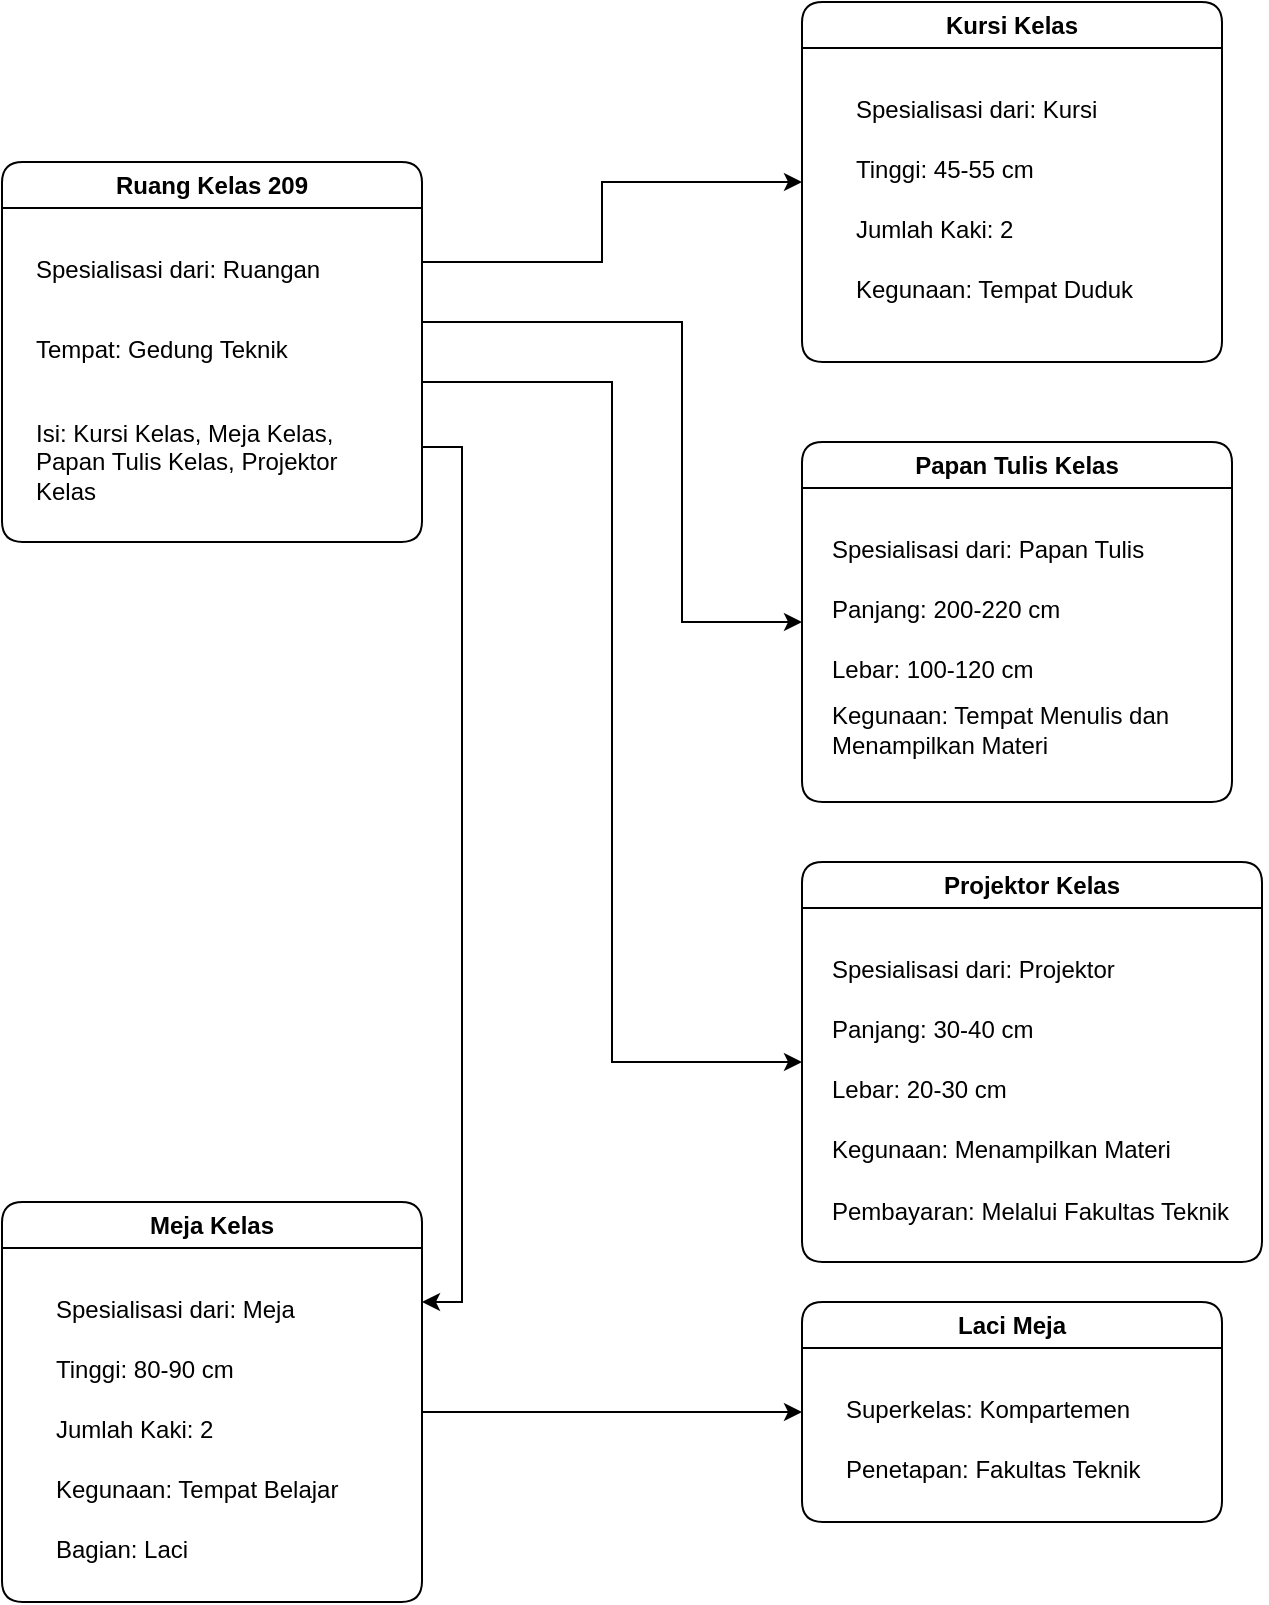 <mxfile version="25.0.3">
  <diagram name="Page-1" id="N7bMSWEaQPia7fiJM-LZ">
    <mxGraphModel dx="984" dy="545" grid="1" gridSize="10" guides="1" tooltips="1" connect="1" arrows="1" fold="1" page="1" pageScale="1" pageWidth="827" pageHeight="1169" math="0" shadow="0">
      <root>
        <mxCell id="0" />
        <mxCell id="1" parent="0" />
        <mxCell id="SmXy3KialDvkeYZn-F0a-34" style="edgeStyle=orthogonalEdgeStyle;rounded=0;orthogonalLoop=1;jettySize=auto;html=1;exitX=1;exitY=0.25;exitDx=0;exitDy=0;entryX=0;entryY=0.5;entryDx=0;entryDy=0;" edge="1" parent="1" source="SmXy3KialDvkeYZn-F0a-1" target="SmXy3KialDvkeYZn-F0a-5">
          <mxGeometry relative="1" as="geometry">
            <Array as="points">
              <mxPoint x="310" y="200" />
              <mxPoint x="400" y="200" />
              <mxPoint x="400" y="160" />
            </Array>
          </mxGeometry>
        </mxCell>
        <mxCell id="SmXy3KialDvkeYZn-F0a-35" style="edgeStyle=orthogonalEdgeStyle;rounded=0;orthogonalLoop=1;jettySize=auto;html=1;exitX=1;exitY=0.5;exitDx=0;exitDy=0;entryX=0;entryY=0.5;entryDx=0;entryDy=0;" edge="1" parent="1" source="SmXy3KialDvkeYZn-F0a-1" target="SmXy3KialDvkeYZn-F0a-10">
          <mxGeometry relative="1" as="geometry">
            <Array as="points">
              <mxPoint x="310" y="230" />
              <mxPoint x="440" y="230" />
              <mxPoint x="440" y="380" />
            </Array>
          </mxGeometry>
        </mxCell>
        <mxCell id="SmXy3KialDvkeYZn-F0a-36" style="edgeStyle=orthogonalEdgeStyle;rounded=0;orthogonalLoop=1;jettySize=auto;html=1;exitX=1;exitY=0.75;exitDx=0;exitDy=0;" edge="1" parent="1" source="SmXy3KialDvkeYZn-F0a-1">
          <mxGeometry relative="1" as="geometry">
            <mxPoint x="500" y="600" as="targetPoint" />
            <Array as="points">
              <mxPoint x="310" y="260" />
              <mxPoint x="405" y="260" />
              <mxPoint x="405" y="600" />
            </Array>
          </mxGeometry>
        </mxCell>
        <mxCell id="SmXy3KialDvkeYZn-F0a-37" style="edgeStyle=orthogonalEdgeStyle;rounded=0;orthogonalLoop=1;jettySize=auto;html=1;exitX=1;exitY=0.75;exitDx=0;exitDy=0;entryX=1;entryY=0.25;entryDx=0;entryDy=0;" edge="1" parent="1" source="SmXy3KialDvkeYZn-F0a-1" target="SmXy3KialDvkeYZn-F0a-20">
          <mxGeometry relative="1" as="geometry" />
        </mxCell>
        <mxCell id="SmXy3KialDvkeYZn-F0a-1" value="Ruang Kelas 209" style="swimlane;whiteSpace=wrap;html=1;gradientColor=none;swimlaneFillColor=none;rounded=1;" vertex="1" parent="1">
          <mxGeometry x="100" y="150" width="210" height="190" as="geometry" />
        </mxCell>
        <mxCell id="SmXy3KialDvkeYZn-F0a-3" value="Tempat: Gedung Teknik" style="text;html=1;align=left;verticalAlign=middle;resizable=0;points=[];autosize=1;strokeColor=none;fillColor=none;" vertex="1" parent="SmXy3KialDvkeYZn-F0a-1">
          <mxGeometry x="15" y="79" width="150" height="30" as="geometry" />
        </mxCell>
        <mxCell id="SmXy3KialDvkeYZn-F0a-2" value="Spesialisasi dari: Ruangan" style="text;html=1;align=left;verticalAlign=middle;resizable=0;points=[];autosize=1;strokeColor=none;fillColor=none;" vertex="1" parent="SmXy3KialDvkeYZn-F0a-1">
          <mxGeometry x="15" y="39" width="170" height="30" as="geometry" />
        </mxCell>
        <mxCell id="SmXy3KialDvkeYZn-F0a-4" value="Isi: Kursi Kelas, Meja Kelas,&amp;nbsp;&lt;div&gt;Papan Tulis Kelas,&amp;nbsp;&lt;span style=&quot;background-color: initial;&quot;&gt;Projektor&amp;nbsp;&lt;/span&gt;&lt;/div&gt;&lt;div&gt;&lt;span style=&quot;background-color: initial;&quot;&gt;Kelas&lt;/span&gt;&lt;/div&gt;" style="text;html=1;align=left;verticalAlign=middle;resizable=0;points=[];autosize=1;strokeColor=none;fillColor=none;" vertex="1" parent="SmXy3KialDvkeYZn-F0a-1">
          <mxGeometry x="15" y="120" width="180" height="60" as="geometry" />
        </mxCell>
        <mxCell id="SmXy3KialDvkeYZn-F0a-5" value="Kursi Kelas" style="swimlane;whiteSpace=wrap;html=1;gradientColor=none;swimlaneFillColor=none;rounded=1;" vertex="1" parent="1">
          <mxGeometry x="500" y="70" width="210" height="180" as="geometry" />
        </mxCell>
        <mxCell id="SmXy3KialDvkeYZn-F0a-6" value="Tinggi: 45-55 cm" style="text;html=1;align=left;verticalAlign=middle;resizable=0;points=[];autosize=1;strokeColor=none;fillColor=none;" vertex="1" parent="SmXy3KialDvkeYZn-F0a-5">
          <mxGeometry x="25" y="69" width="110" height="30" as="geometry" />
        </mxCell>
        <mxCell id="SmXy3KialDvkeYZn-F0a-7" value="Spesialisasi dari: Kursi" style="text;html=1;align=left;verticalAlign=middle;resizable=0;points=[];autosize=1;strokeColor=none;fillColor=none;" vertex="1" parent="SmXy3KialDvkeYZn-F0a-5">
          <mxGeometry x="25" y="39" width="140" height="30" as="geometry" />
        </mxCell>
        <mxCell id="SmXy3KialDvkeYZn-F0a-8" value="Jumlah Kaki: 2" style="text;html=1;align=left;verticalAlign=middle;resizable=0;points=[];autosize=1;strokeColor=none;fillColor=none;" vertex="1" parent="SmXy3KialDvkeYZn-F0a-5">
          <mxGeometry x="25" y="99" width="100" height="30" as="geometry" />
        </mxCell>
        <mxCell id="SmXy3KialDvkeYZn-F0a-9" value="Kegunaan: Tempat Duduk" style="text;html=1;align=left;verticalAlign=middle;resizable=0;points=[];autosize=1;strokeColor=none;fillColor=none;" vertex="1" parent="SmXy3KialDvkeYZn-F0a-5">
          <mxGeometry x="25" y="129" width="160" height="30" as="geometry" />
        </mxCell>
        <mxCell id="SmXy3KialDvkeYZn-F0a-10" value="Papan Tulis Kelas" style="swimlane;whiteSpace=wrap;html=1;gradientColor=none;swimlaneFillColor=none;rounded=1;" vertex="1" parent="1">
          <mxGeometry x="500" y="290" width="215" height="180" as="geometry" />
        </mxCell>
        <mxCell id="SmXy3KialDvkeYZn-F0a-11" value="Panjang: 200-220 cm" style="text;html=1;align=left;verticalAlign=middle;resizable=0;points=[];autosize=1;strokeColor=none;fillColor=none;" vertex="1" parent="SmXy3KialDvkeYZn-F0a-10">
          <mxGeometry x="12.5" y="69" width="140" height="30" as="geometry" />
        </mxCell>
        <mxCell id="SmXy3KialDvkeYZn-F0a-12" value="Spesialisasi dari: Papan Tulis" style="text;html=1;align=left;verticalAlign=middle;resizable=0;points=[];autosize=1;strokeColor=none;fillColor=none;" vertex="1" parent="SmXy3KialDvkeYZn-F0a-10">
          <mxGeometry x="12.5" y="39" width="180" height="30" as="geometry" />
        </mxCell>
        <mxCell id="SmXy3KialDvkeYZn-F0a-13" value="Lebar: 100-120 cm" style="text;html=1;align=left;verticalAlign=middle;resizable=0;points=[];autosize=1;strokeColor=none;fillColor=none;" vertex="1" parent="SmXy3KialDvkeYZn-F0a-10">
          <mxGeometry x="12.5" y="99" width="120" height="30" as="geometry" />
        </mxCell>
        <mxCell id="SmXy3KialDvkeYZn-F0a-14" value="Kegunaan: Tempat Menulis dan&lt;div&gt;Menampilkan Materi&lt;/div&gt;" style="text;html=1;align=left;verticalAlign=middle;resizable=0;points=[];autosize=1;strokeColor=none;fillColor=none;" vertex="1" parent="SmXy3KialDvkeYZn-F0a-10">
          <mxGeometry x="12.5" y="124" width="190" height="40" as="geometry" />
        </mxCell>
        <mxCell id="SmXy3KialDvkeYZn-F0a-15" value="Projektor Kelas" style="swimlane;whiteSpace=wrap;html=1;gradientColor=none;swimlaneFillColor=none;rounded=1;" vertex="1" parent="1">
          <mxGeometry x="500" y="500" width="230" height="200" as="geometry" />
        </mxCell>
        <mxCell id="SmXy3KialDvkeYZn-F0a-16" value="Panjang: 30-40 cm" style="text;html=1;align=left;verticalAlign=middle;resizable=0;points=[];autosize=1;strokeColor=none;fillColor=none;" vertex="1" parent="SmXy3KialDvkeYZn-F0a-15">
          <mxGeometry x="12.5" y="69" width="120" height="30" as="geometry" />
        </mxCell>
        <mxCell id="SmXy3KialDvkeYZn-F0a-17" value="Spesialisasi dari: Projektor" style="text;html=1;align=left;verticalAlign=middle;resizable=0;points=[];autosize=1;strokeColor=none;fillColor=none;" vertex="1" parent="SmXy3KialDvkeYZn-F0a-15">
          <mxGeometry x="12.5" y="39" width="160" height="30" as="geometry" />
        </mxCell>
        <mxCell id="SmXy3KialDvkeYZn-F0a-18" value="Lebar: 20-30 cm" style="text;html=1;align=left;verticalAlign=middle;resizable=0;points=[];autosize=1;strokeColor=none;fillColor=none;" vertex="1" parent="SmXy3KialDvkeYZn-F0a-15">
          <mxGeometry x="12.5" y="99" width="110" height="30" as="geometry" />
        </mxCell>
        <mxCell id="SmXy3KialDvkeYZn-F0a-19" value="Kegunaan: &lt;span style=&quot;background-color: initial;&quot;&gt;Menampilkan Materi&lt;/span&gt;" style="text;html=1;align=left;verticalAlign=middle;resizable=0;points=[];autosize=1;strokeColor=none;fillColor=none;" vertex="1" parent="SmXy3KialDvkeYZn-F0a-15">
          <mxGeometry x="12.5" y="129" width="190" height="30" as="geometry" />
        </mxCell>
        <mxCell id="SmXy3KialDvkeYZn-F0a-39" value="Pembayaran: Melalui Fakultas Teknik" style="text;html=1;align=left;verticalAlign=middle;resizable=0;points=[];autosize=1;strokeColor=none;fillColor=none;" vertex="1" parent="SmXy3KialDvkeYZn-F0a-15">
          <mxGeometry x="12.5" y="160" width="220" height="30" as="geometry" />
        </mxCell>
        <mxCell id="SmXy3KialDvkeYZn-F0a-38" style="edgeStyle=orthogonalEdgeStyle;rounded=0;orthogonalLoop=1;jettySize=auto;html=1;exitX=1;exitY=0.5;exitDx=0;exitDy=0;entryX=0;entryY=0.5;entryDx=0;entryDy=0;" edge="1" parent="1" source="SmXy3KialDvkeYZn-F0a-20" target="SmXy3KialDvkeYZn-F0a-26">
          <mxGeometry relative="1" as="geometry">
            <Array as="points">
              <mxPoint x="310" y="775" />
            </Array>
          </mxGeometry>
        </mxCell>
        <mxCell id="SmXy3KialDvkeYZn-F0a-20" value="Meja Kelas" style="swimlane;whiteSpace=wrap;html=1;gradientColor=none;swimlaneFillColor=none;rounded=1;" vertex="1" parent="1">
          <mxGeometry x="100" y="670" width="210" height="200" as="geometry" />
        </mxCell>
        <mxCell id="SmXy3KialDvkeYZn-F0a-21" value="Tinggi: 80-90 cm" style="text;html=1;align=left;verticalAlign=middle;resizable=0;points=[];autosize=1;strokeColor=none;fillColor=none;" vertex="1" parent="SmXy3KialDvkeYZn-F0a-20">
          <mxGeometry x="25" y="69" width="110" height="30" as="geometry" />
        </mxCell>
        <mxCell id="SmXy3KialDvkeYZn-F0a-22" value="Spesialisasi dari: Meja" style="text;html=1;align=left;verticalAlign=middle;resizable=0;points=[];autosize=1;strokeColor=none;fillColor=none;" vertex="1" parent="SmXy3KialDvkeYZn-F0a-20">
          <mxGeometry x="25" y="39" width="140" height="30" as="geometry" />
        </mxCell>
        <mxCell id="SmXy3KialDvkeYZn-F0a-23" value="Jumlah Kaki: 2" style="text;html=1;align=left;verticalAlign=middle;resizable=0;points=[];autosize=1;strokeColor=none;fillColor=none;" vertex="1" parent="SmXy3KialDvkeYZn-F0a-20">
          <mxGeometry x="25" y="99" width="100" height="30" as="geometry" />
        </mxCell>
        <mxCell id="SmXy3KialDvkeYZn-F0a-24" value="Kegunaan: Tempat Belajar" style="text;html=1;align=left;verticalAlign=middle;resizable=0;points=[];autosize=1;strokeColor=none;fillColor=none;" vertex="1" parent="SmXy3KialDvkeYZn-F0a-20">
          <mxGeometry x="25" y="129" width="160" height="30" as="geometry" />
        </mxCell>
        <mxCell id="SmXy3KialDvkeYZn-F0a-25" value="Bagian: Laci" style="text;html=1;align=left;verticalAlign=middle;resizable=0;points=[];autosize=1;strokeColor=none;fillColor=none;" vertex="1" parent="SmXy3KialDvkeYZn-F0a-20">
          <mxGeometry x="25" y="159" width="90" height="30" as="geometry" />
        </mxCell>
        <mxCell id="SmXy3KialDvkeYZn-F0a-26" value="Laci Meja" style="swimlane;whiteSpace=wrap;html=1;gradientColor=none;swimlaneFillColor=none;rounded=1;startSize=23;" vertex="1" parent="1">
          <mxGeometry x="500" y="720" width="210" height="110" as="geometry" />
        </mxCell>
        <mxCell id="SmXy3KialDvkeYZn-F0a-27" value="Penetapan: Fakultas Teknik" style="text;html=1;align=left;verticalAlign=middle;resizable=0;points=[];autosize=1;strokeColor=none;fillColor=none;" vertex="1" parent="SmXy3KialDvkeYZn-F0a-26">
          <mxGeometry x="20" y="69" width="170" height="30" as="geometry" />
        </mxCell>
        <mxCell id="SmXy3KialDvkeYZn-F0a-28" value="Superkelas: Kompartemen" style="text;html=1;align=left;verticalAlign=middle;resizable=0;points=[];autosize=1;strokeColor=none;fillColor=none;" vertex="1" parent="SmXy3KialDvkeYZn-F0a-26">
          <mxGeometry x="20" y="39" width="170" height="30" as="geometry" />
        </mxCell>
      </root>
    </mxGraphModel>
  </diagram>
</mxfile>
